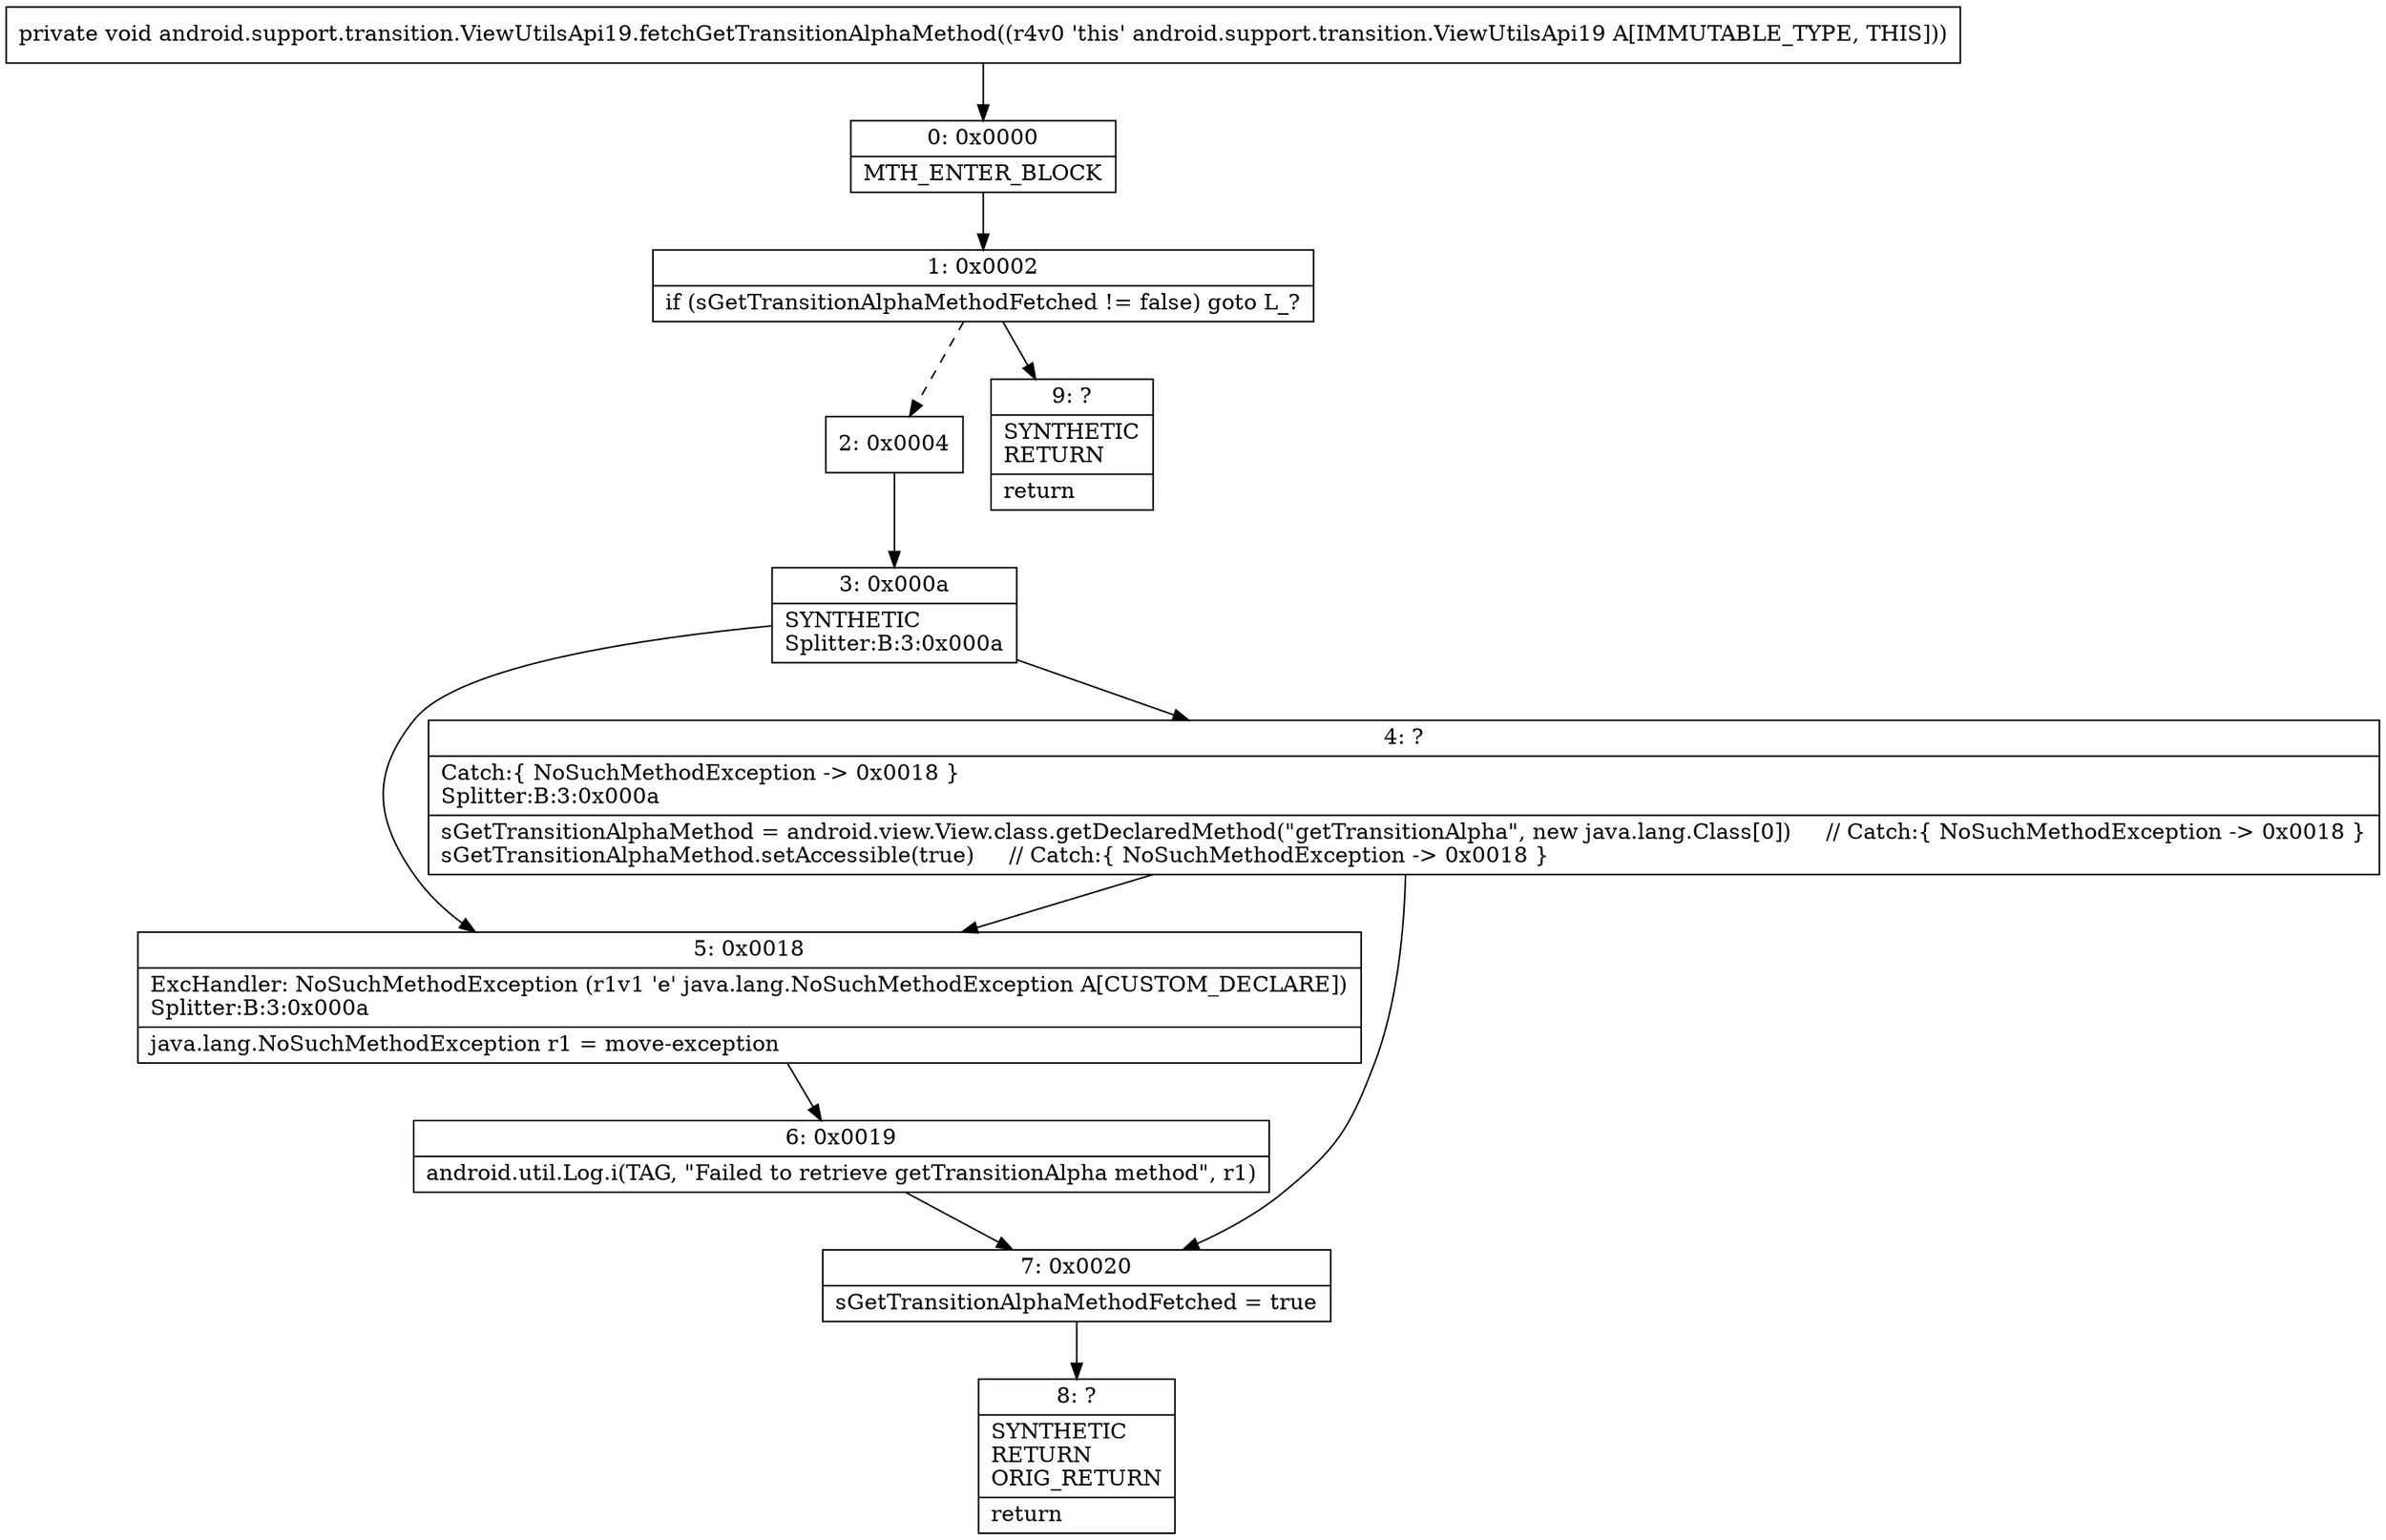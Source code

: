 digraph "CFG forandroid.support.transition.ViewUtilsApi19.fetchGetTransitionAlphaMethod()V" {
Node_0 [shape=record,label="{0\:\ 0x0000|MTH_ENTER_BLOCK\l}"];
Node_1 [shape=record,label="{1\:\ 0x0002|if (sGetTransitionAlphaMethodFetched != false) goto L_?\l}"];
Node_2 [shape=record,label="{2\:\ 0x0004}"];
Node_3 [shape=record,label="{3\:\ 0x000a|SYNTHETIC\lSplitter:B:3:0x000a\l}"];
Node_4 [shape=record,label="{4\:\ ?|Catch:\{ NoSuchMethodException \-\> 0x0018 \}\lSplitter:B:3:0x000a\l|sGetTransitionAlphaMethod = android.view.View.class.getDeclaredMethod(\"getTransitionAlpha\", new java.lang.Class[0])     \/\/ Catch:\{ NoSuchMethodException \-\> 0x0018 \}\lsGetTransitionAlphaMethod.setAccessible(true)     \/\/ Catch:\{ NoSuchMethodException \-\> 0x0018 \}\l}"];
Node_5 [shape=record,label="{5\:\ 0x0018|ExcHandler: NoSuchMethodException (r1v1 'e' java.lang.NoSuchMethodException A[CUSTOM_DECLARE])\lSplitter:B:3:0x000a\l|java.lang.NoSuchMethodException r1 = move\-exception\l}"];
Node_6 [shape=record,label="{6\:\ 0x0019|android.util.Log.i(TAG, \"Failed to retrieve getTransitionAlpha method\", r1)\l}"];
Node_7 [shape=record,label="{7\:\ 0x0020|sGetTransitionAlphaMethodFetched = true\l}"];
Node_8 [shape=record,label="{8\:\ ?|SYNTHETIC\lRETURN\lORIG_RETURN\l|return\l}"];
Node_9 [shape=record,label="{9\:\ ?|SYNTHETIC\lRETURN\l|return\l}"];
MethodNode[shape=record,label="{private void android.support.transition.ViewUtilsApi19.fetchGetTransitionAlphaMethod((r4v0 'this' android.support.transition.ViewUtilsApi19 A[IMMUTABLE_TYPE, THIS])) }"];
MethodNode -> Node_0;
Node_0 -> Node_1;
Node_1 -> Node_2[style=dashed];
Node_1 -> Node_9;
Node_2 -> Node_3;
Node_3 -> Node_4;
Node_3 -> Node_5;
Node_4 -> Node_5;
Node_4 -> Node_7;
Node_5 -> Node_6;
Node_6 -> Node_7;
Node_7 -> Node_8;
}

